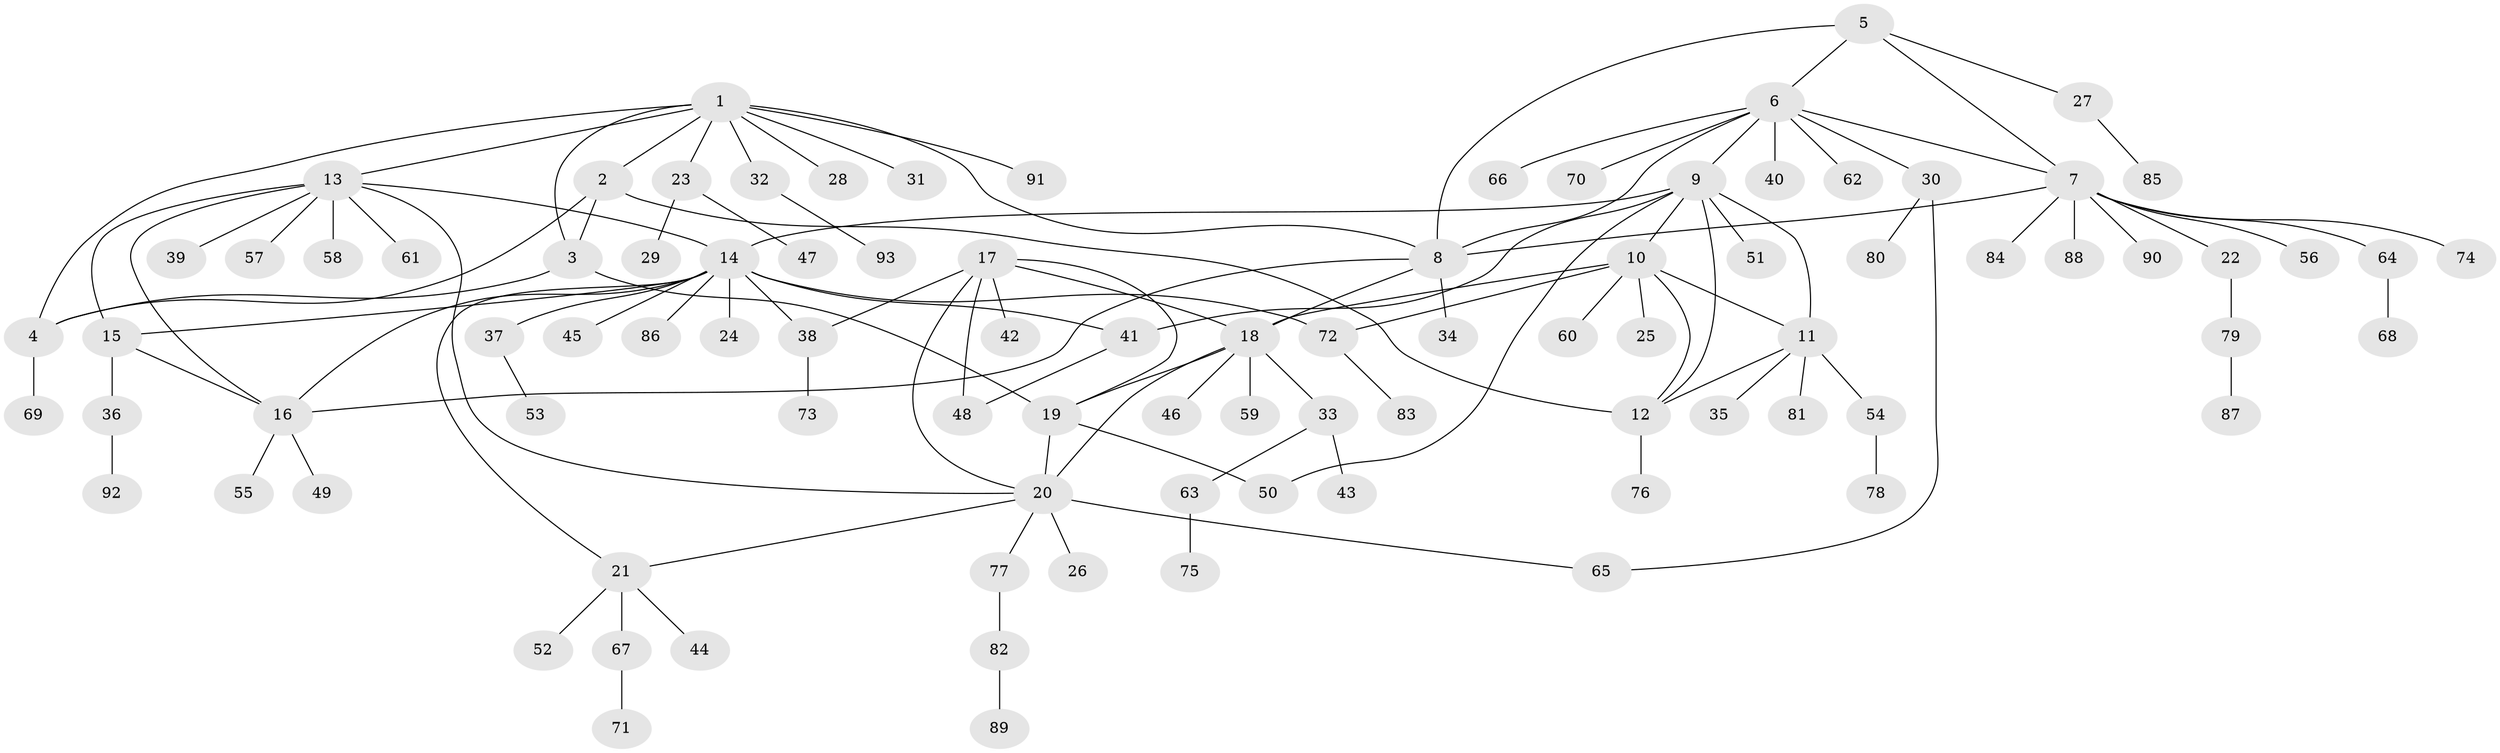 // Generated by graph-tools (version 1.1) at 2025/16/03/09/25 04:16:08]
// undirected, 93 vertices, 120 edges
graph export_dot {
graph [start="1"]
  node [color=gray90,style=filled];
  1;
  2;
  3;
  4;
  5;
  6;
  7;
  8;
  9;
  10;
  11;
  12;
  13;
  14;
  15;
  16;
  17;
  18;
  19;
  20;
  21;
  22;
  23;
  24;
  25;
  26;
  27;
  28;
  29;
  30;
  31;
  32;
  33;
  34;
  35;
  36;
  37;
  38;
  39;
  40;
  41;
  42;
  43;
  44;
  45;
  46;
  47;
  48;
  49;
  50;
  51;
  52;
  53;
  54;
  55;
  56;
  57;
  58;
  59;
  60;
  61;
  62;
  63;
  64;
  65;
  66;
  67;
  68;
  69;
  70;
  71;
  72;
  73;
  74;
  75;
  76;
  77;
  78;
  79;
  80;
  81;
  82;
  83;
  84;
  85;
  86;
  87;
  88;
  89;
  90;
  91;
  92;
  93;
  1 -- 2;
  1 -- 3;
  1 -- 4;
  1 -- 8;
  1 -- 13;
  1 -- 23;
  1 -- 28;
  1 -- 31;
  1 -- 32;
  1 -- 91;
  2 -- 3;
  2 -- 4;
  2 -- 12;
  3 -- 4;
  3 -- 19;
  4 -- 69;
  5 -- 6;
  5 -- 7;
  5 -- 8;
  5 -- 27;
  6 -- 7;
  6 -- 8;
  6 -- 9;
  6 -- 30;
  6 -- 40;
  6 -- 62;
  6 -- 66;
  6 -- 70;
  7 -- 8;
  7 -- 22;
  7 -- 56;
  7 -- 64;
  7 -- 74;
  7 -- 84;
  7 -- 88;
  7 -- 90;
  8 -- 16;
  8 -- 18;
  8 -- 34;
  9 -- 10;
  9 -- 11;
  9 -- 12;
  9 -- 14;
  9 -- 41;
  9 -- 50;
  9 -- 51;
  10 -- 11;
  10 -- 12;
  10 -- 18;
  10 -- 25;
  10 -- 60;
  10 -- 72;
  11 -- 12;
  11 -- 35;
  11 -- 54;
  11 -- 81;
  12 -- 76;
  13 -- 14;
  13 -- 15;
  13 -- 16;
  13 -- 20;
  13 -- 39;
  13 -- 57;
  13 -- 58;
  13 -- 61;
  14 -- 15;
  14 -- 16;
  14 -- 21;
  14 -- 24;
  14 -- 37;
  14 -- 38;
  14 -- 41;
  14 -- 45;
  14 -- 72;
  14 -- 86;
  15 -- 16;
  15 -- 36;
  16 -- 49;
  16 -- 55;
  17 -- 18;
  17 -- 19;
  17 -- 20;
  17 -- 38;
  17 -- 42;
  17 -- 48;
  18 -- 19;
  18 -- 20;
  18 -- 33;
  18 -- 46;
  18 -- 59;
  19 -- 20;
  19 -- 50;
  20 -- 21;
  20 -- 26;
  20 -- 65;
  20 -- 77;
  21 -- 44;
  21 -- 52;
  21 -- 67;
  22 -- 79;
  23 -- 29;
  23 -- 47;
  27 -- 85;
  30 -- 65;
  30 -- 80;
  32 -- 93;
  33 -- 43;
  33 -- 63;
  36 -- 92;
  37 -- 53;
  38 -- 73;
  41 -- 48;
  54 -- 78;
  63 -- 75;
  64 -- 68;
  67 -- 71;
  72 -- 83;
  77 -- 82;
  79 -- 87;
  82 -- 89;
}
